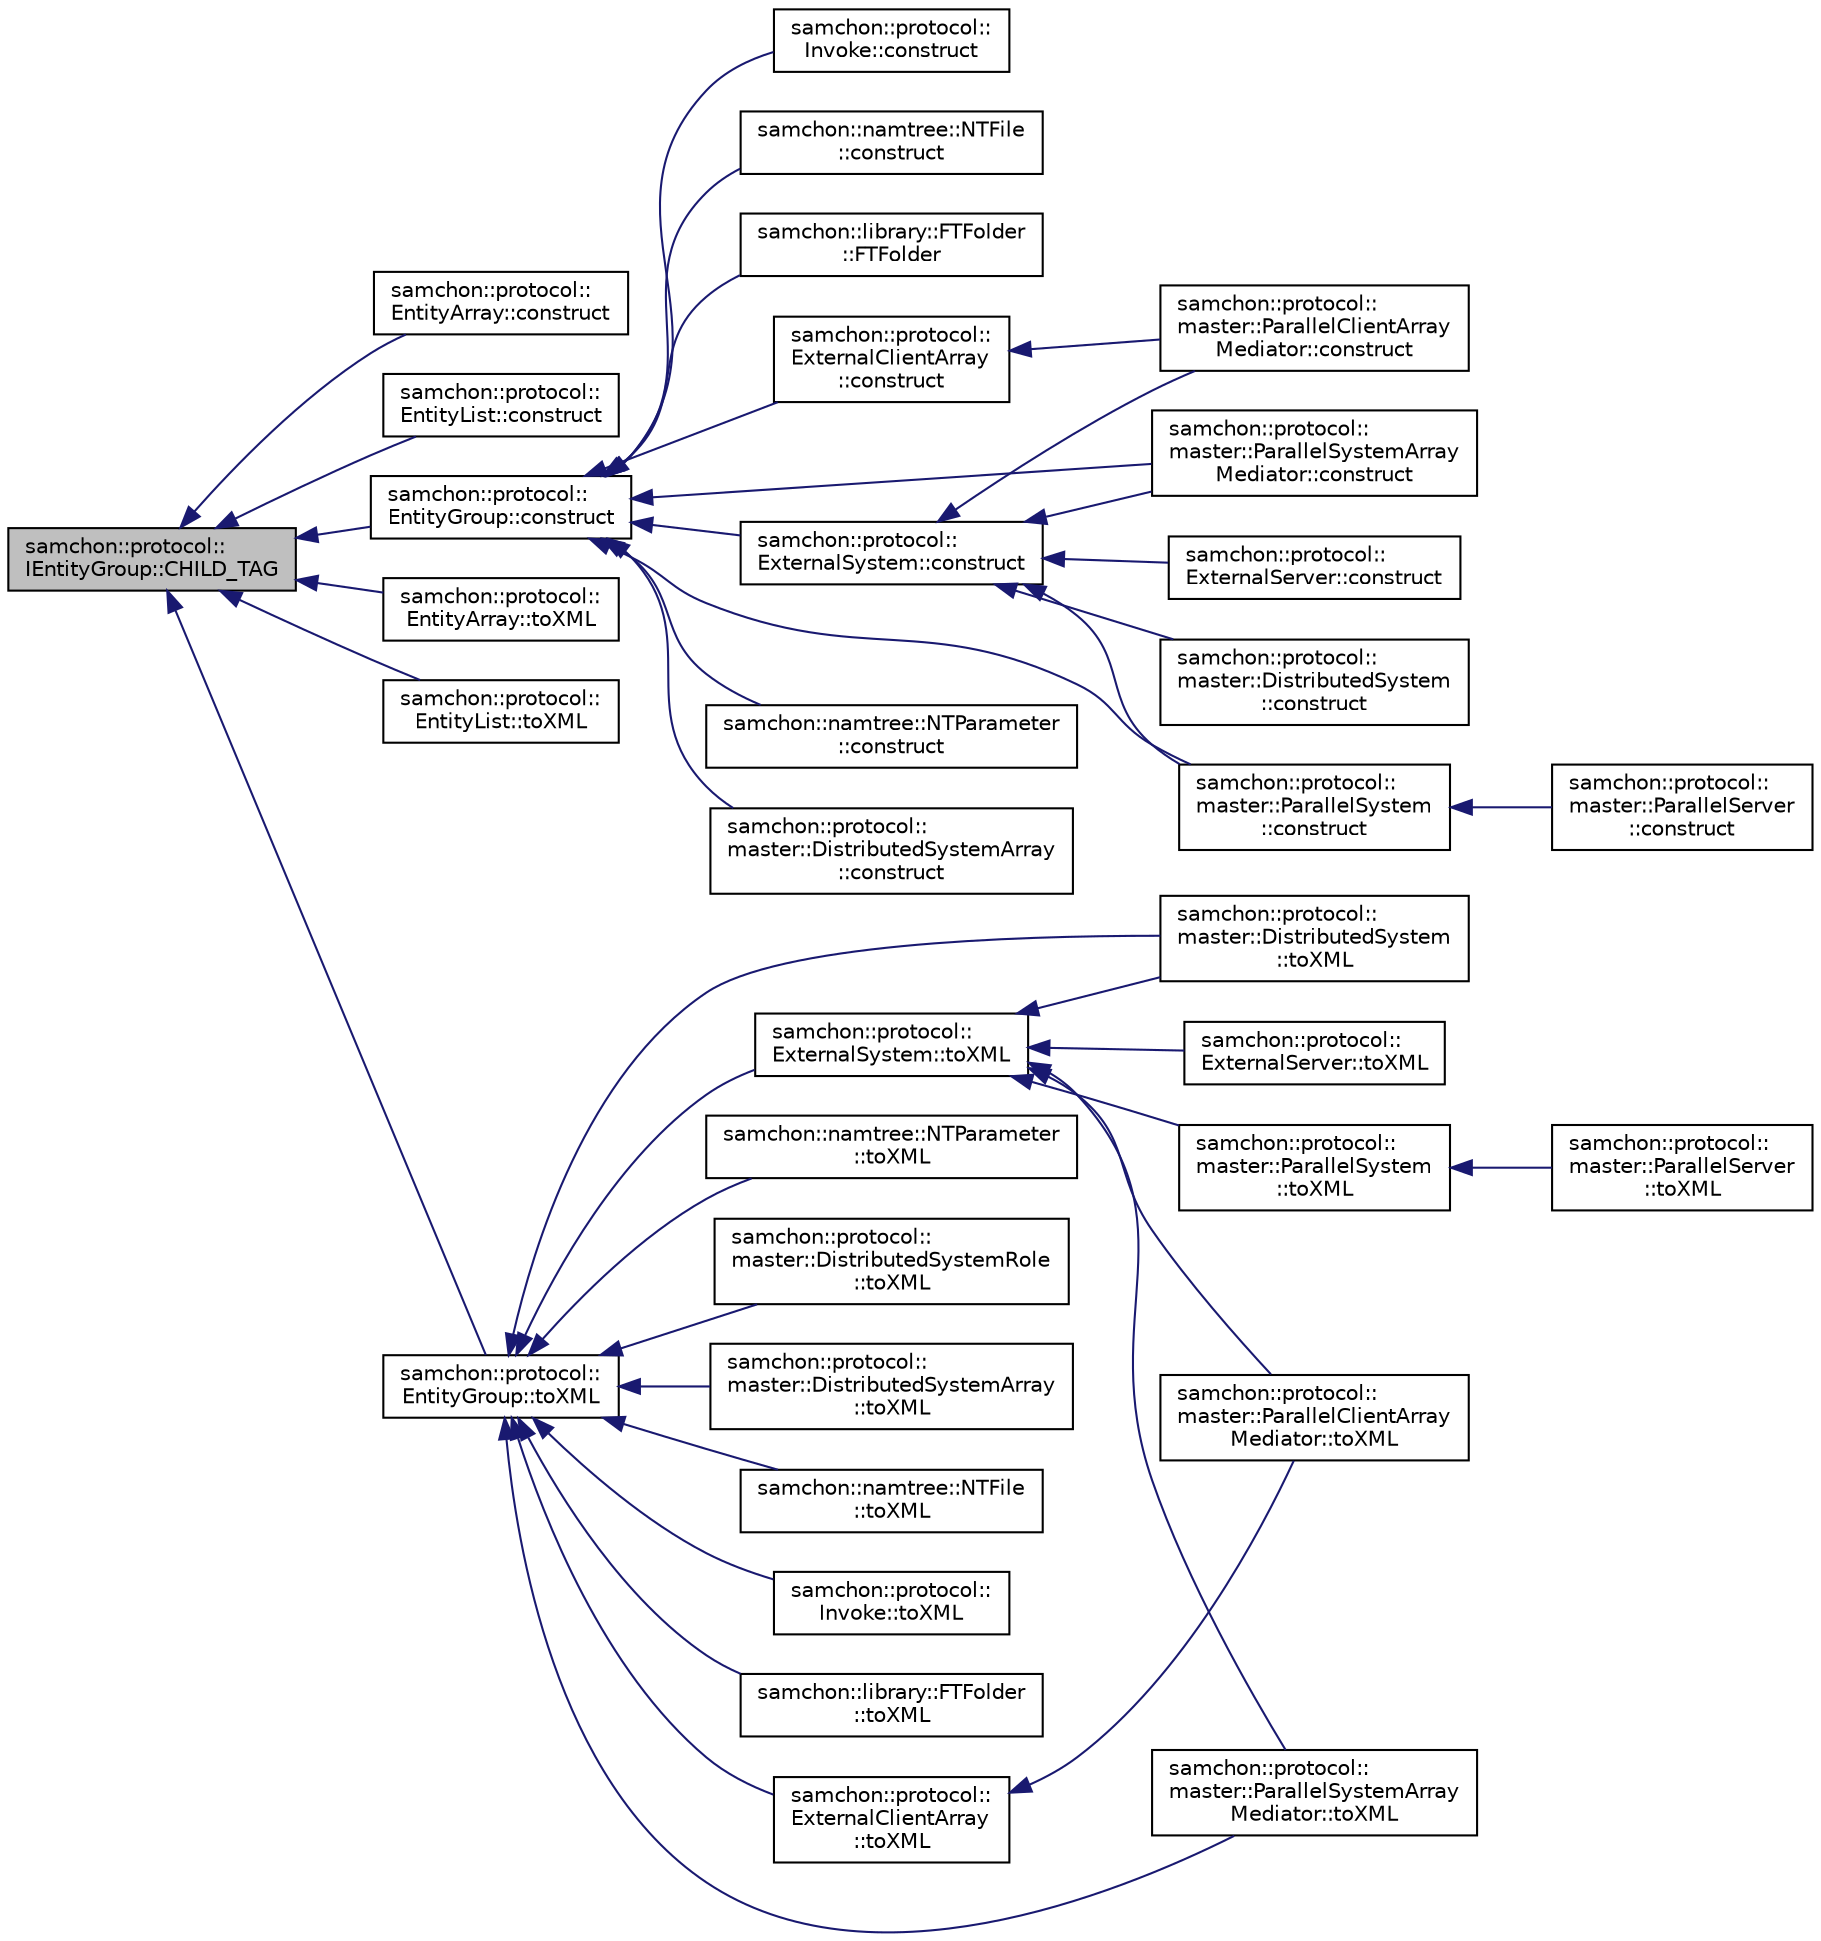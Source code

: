 digraph "samchon::protocol::IEntityGroup::CHILD_TAG"
{
  edge [fontname="Helvetica",fontsize="10",labelfontname="Helvetica",labelfontsize="10"];
  node [fontname="Helvetica",fontsize="10",shape=record];
  rankdir="LR";
  Node1 [label="samchon::protocol::\lIEntityGroup::CHILD_TAG",height=0.2,width=0.4,color="black", fillcolor="grey75", style="filled", fontcolor="black"];
  Node1 -> Node2 [dir="back",color="midnightblue",fontsize="10",style="solid",fontname="Helvetica"];
  Node2 [label="samchon::protocol::\lEntityArray::construct",height=0.2,width=0.4,color="black", fillcolor="white", style="filled",URL="$dc/d8d/classsamchon_1_1protocol_1_1EntityArray.html#a9fb4ee7db15b230c4c6608af2514114f",tooltip="Construct data of the Entity from an XML object. "];
  Node1 -> Node3 [dir="back",color="midnightblue",fontsize="10",style="solid",fontname="Helvetica"];
  Node3 [label="samchon::protocol::\lEntityList::construct",height=0.2,width=0.4,color="black", fillcolor="white", style="filled",URL="$d6/d5a/classsamchon_1_1protocol_1_1EntityList.html#a88e7e4f721f9d4c9244998751adcac7d",tooltip="Construct data of the Entity from an XML object. "];
  Node1 -> Node4 [dir="back",color="midnightblue",fontsize="10",style="solid",fontname="Helvetica"];
  Node4 [label="samchon::protocol::\lEntityGroup::construct",height=0.2,width=0.4,color="black", fillcolor="white", style="filled",URL="$d4/deb/classsamchon_1_1protocol_1_1EntityGroup.html#ab20cac19627b4c1392d0053266bf1bfd",tooltip="Construct data of the Entity from an XML object. "];
  Node4 -> Node5 [dir="back",color="midnightblue",fontsize="10",style="solid",fontname="Helvetica"];
  Node5 [label="samchon::protocol::\lExternalClientArray\l::construct",height=0.2,width=0.4,color="black", fillcolor="white", style="filled",URL="$d8/d47/classsamchon_1_1protocol_1_1ExternalClientArray.html#ad17e1133100963b527b1b043057072a9",tooltip="Construct data of the Entity from an XML object. "];
  Node5 -> Node6 [dir="back",color="midnightblue",fontsize="10",style="solid",fontname="Helvetica"];
  Node6 [label="samchon::protocol::\lmaster::ParallelClientArray\lMediator::construct",height=0.2,width=0.4,color="black", fillcolor="white", style="filled",URL="$d4/d53/classsamchon_1_1protocol_1_1master_1_1ParallelClientArrayMediator.html#a6cc4f92dce0b7b6ead791e7ec038b2f8",tooltip="Construct data of the Entity from an XML object. "];
  Node4 -> Node7 [dir="back",color="midnightblue",fontsize="10",style="solid",fontname="Helvetica"];
  Node7 [label="samchon::namtree::NTParameter\l::construct",height=0.2,width=0.4,color="black", fillcolor="white", style="filled",URL="$db/d29/classsamchon_1_1namtree_1_1NTParameter.html#a93c95109474886e7ffdd389343d69a7f",tooltip="Construct data of the Entity from an XML object. "];
  Node4 -> Node8 [dir="back",color="midnightblue",fontsize="10",style="solid",fontname="Helvetica"];
  Node8 [label="samchon::protocol::\lmaster::ParallelSystemArray\lMediator::construct",height=0.2,width=0.4,color="black", fillcolor="white", style="filled",URL="$d3/d18/classsamchon_1_1protocol_1_1master_1_1ParallelSystemArrayMediator.html#a95d9dd461f99f9a2b2008709dcdce90e",tooltip="Construct data of the Entity from an XML object. "];
  Node4 -> Node9 [dir="back",color="midnightblue",fontsize="10",style="solid",fontname="Helvetica"];
  Node9 [label="samchon::protocol::\lmaster::DistributedSystemArray\l::construct",height=0.2,width=0.4,color="black", fillcolor="white", style="filled",URL="$d3/d88/classsamchon_1_1protocol_1_1master_1_1DistributedSystemArray.html#ad57f9f69800c1af5f820f500ff0aab4b",tooltip="Construct data of the Entity from an XML object. "];
  Node4 -> Node10 [dir="back",color="midnightblue",fontsize="10",style="solid",fontname="Helvetica"];
  Node10 [label="samchon::protocol::\lInvoke::construct",height=0.2,width=0.4,color="black", fillcolor="white", style="filled",URL="$d8/d82/classsamchon_1_1protocol_1_1Invoke.html#a6cf4af5c5c6e983f6f04bd89c5a8c32f",tooltip="Construct data of the Entity from an XML object. "];
  Node4 -> Node11 [dir="back",color="midnightblue",fontsize="10",style="solid",fontname="Helvetica"];
  Node11 [label="samchon::protocol::\lExternalSystem::construct",height=0.2,width=0.4,color="black", fillcolor="white", style="filled",URL="$df/d42/classsamchon_1_1protocol_1_1ExternalSystem.html#afe91fe78a1f53f8078907ed094998e38",tooltip="Construct data of the Entity from an XML object. "];
  Node11 -> Node6 [dir="back",color="midnightblue",fontsize="10",style="solid",fontname="Helvetica"];
  Node11 -> Node12 [dir="back",color="midnightblue",fontsize="10",style="solid",fontname="Helvetica"];
  Node12 [label="samchon::protocol::\lExternalServer::construct",height=0.2,width=0.4,color="black", fillcolor="white", style="filled",URL="$df/d4a/classsamchon_1_1protocol_1_1ExternalServer.html#a97b92f1102ad1d656172734db44933de",tooltip="Construct data of the Entity from an XML object. "];
  Node11 -> Node8 [dir="back",color="midnightblue",fontsize="10",style="solid",fontname="Helvetica"];
  Node11 -> Node13 [dir="back",color="midnightblue",fontsize="10",style="solid",fontname="Helvetica"];
  Node13 [label="samchon::protocol::\lmaster::ParallelSystem\l::construct",height=0.2,width=0.4,color="black", fillcolor="white", style="filled",URL="$d9/d6b/classsamchon_1_1protocol_1_1master_1_1ParallelSystem.html#abcd5cabda3dece97aecc41b681975a2c",tooltip="Construct data of the Entity from an XML object. "];
  Node13 -> Node14 [dir="back",color="midnightblue",fontsize="10",style="solid",fontname="Helvetica"];
  Node14 [label="samchon::protocol::\lmaster::ParallelServer\l::construct",height=0.2,width=0.4,color="black", fillcolor="white", style="filled",URL="$d1/da1/classsamchon_1_1protocol_1_1master_1_1ParallelServer.html#ad948277651e9a18ccb2d4c4db9b48aa9",tooltip="Construct data of the Entity from an XML object. "];
  Node11 -> Node15 [dir="back",color="midnightblue",fontsize="10",style="solid",fontname="Helvetica"];
  Node15 [label="samchon::protocol::\lmaster::DistributedSystem\l::construct",height=0.2,width=0.4,color="black", fillcolor="white", style="filled",URL="$db/d2d/classsamchon_1_1protocol_1_1master_1_1DistributedSystem.html#ae35016aacd19a8c45be8cab33b33847b",tooltip="Construct data of the Entity from an XML object. "];
  Node4 -> Node13 [dir="back",color="midnightblue",fontsize="10",style="solid",fontname="Helvetica"];
  Node4 -> Node16 [dir="back",color="midnightblue",fontsize="10",style="solid",fontname="Helvetica"];
  Node16 [label="samchon::namtree::NTFile\l::construct",height=0.2,width=0.4,color="black", fillcolor="white", style="filled",URL="$d2/da2/classsamchon_1_1namtree_1_1NTFile.html#a427297829a52eaab4f7d36581a453bb2",tooltip="Construct data of the Entity from an XML object. "];
  Node4 -> Node17 [dir="back",color="midnightblue",fontsize="10",style="solid",fontname="Helvetica"];
  Node17 [label="samchon::library::FTFolder\l::FTFolder",height=0.2,width=0.4,color="black", fillcolor="white", style="filled",URL="$d2/db1/classsamchon_1_1library_1_1FTFolder.html#a239844ddbc9b72c3a384b341ec5b49d7",tooltip="Construct from factory and parent folder. "];
  Node1 -> Node18 [dir="back",color="midnightblue",fontsize="10",style="solid",fontname="Helvetica"];
  Node18 [label="samchon::protocol::\lEntityArray::toXML",height=0.2,width=0.4,color="black", fillcolor="white", style="filled",URL="$dc/d8d/classsamchon_1_1protocol_1_1EntityArray.html#ac1eb753e85f9b925a6dc5eae82ba93ed",tooltip="Get an XML object represents the EntityArray. "];
  Node1 -> Node19 [dir="back",color="midnightblue",fontsize="10",style="solid",fontname="Helvetica"];
  Node19 [label="samchon::protocol::\lEntityList::toXML",height=0.2,width=0.4,color="black", fillcolor="white", style="filled",URL="$d6/d5a/classsamchon_1_1protocol_1_1EntityList.html#a24cb6805565abcd6241d279366bbefb9",tooltip="Get an XML object represents the EntityList. "];
  Node1 -> Node20 [dir="back",color="midnightblue",fontsize="10",style="solid",fontname="Helvetica"];
  Node20 [label="samchon::protocol::\lEntityGroup::toXML",height=0.2,width=0.4,color="black", fillcolor="white", style="filled",URL="$d4/deb/classsamchon_1_1protocol_1_1EntityGroup.html#ad97994c60480c70a72082760ca6868a6",tooltip="Get an XML object represents the EntityGroup. "];
  Node20 -> Node21 [dir="back",color="midnightblue",fontsize="10",style="solid",fontname="Helvetica"];
  Node21 [label="samchon::library::FTFolder\l::toXML",height=0.2,width=0.4,color="black", fillcolor="white", style="filled",URL="$d2/db1/classsamchon_1_1library_1_1FTFolder.html#ac201f16ab2ea8715ce6d53cb2e8a14b8",tooltip="Get an XML object represents the Entity. "];
  Node20 -> Node22 [dir="back",color="midnightblue",fontsize="10",style="solid",fontname="Helvetica"];
  Node22 [label="samchon::protocol::\lExternalClientArray\l::toXML",height=0.2,width=0.4,color="black", fillcolor="white", style="filled",URL="$d8/d47/classsamchon_1_1protocol_1_1ExternalClientArray.html#a6d88201e6331bd7f4a05fdeff1e4ff8a",tooltip="Get an XML object represents the EntityGroup. "];
  Node22 -> Node23 [dir="back",color="midnightblue",fontsize="10",style="solid",fontname="Helvetica"];
  Node23 [label="samchon::protocol::\lmaster::ParallelClientArray\lMediator::toXML",height=0.2,width=0.4,color="black", fillcolor="white", style="filled",URL="$d4/d53/classsamchon_1_1protocol_1_1master_1_1ParallelClientArrayMediator.html#aba8100920e4a1fe3a4959f7587a9e648",tooltip="Get an XML object represents the EntityGroup. "];
  Node20 -> Node24 [dir="back",color="midnightblue",fontsize="10",style="solid",fontname="Helvetica"];
  Node24 [label="samchon::protocol::\lmaster::ParallelSystemArray\lMediator::toXML",height=0.2,width=0.4,color="black", fillcolor="white", style="filled",URL="$d3/d18/classsamchon_1_1protocol_1_1master_1_1ParallelSystemArrayMediator.html#ad20c5c37d8b08413dfdfcbe0f9c4329d",tooltip="Get an XML object represents the EntityGroup. "];
  Node20 -> Node25 [dir="back",color="midnightblue",fontsize="10",style="solid",fontname="Helvetica"];
  Node25 [label="samchon::namtree::NTParameter\l::toXML",height=0.2,width=0.4,color="black", fillcolor="white", style="filled",URL="$db/d29/classsamchon_1_1namtree_1_1NTParameter.html#a8bf1a6962f9eb92485b83b6d414e8671",tooltip="Get an XML object represents the Entity. "];
  Node20 -> Node26 [dir="back",color="midnightblue",fontsize="10",style="solid",fontname="Helvetica"];
  Node26 [label="samchon::protocol::\lmaster::DistributedSystemRole\l::toXML",height=0.2,width=0.4,color="black", fillcolor="white", style="filled",URL="$d1/d16/classsamchon_1_1protocol_1_1master_1_1DistributedSystemRole.html#ad9cc5c37f994af9619ac49e5a3223ba8",tooltip="Get an XML object represents the Entity. "];
  Node20 -> Node27 [dir="back",color="midnightblue",fontsize="10",style="solid",fontname="Helvetica"];
  Node27 [label="samchon::protocol::\lmaster::DistributedSystemArray\l::toXML",height=0.2,width=0.4,color="black", fillcolor="white", style="filled",URL="$d3/d88/classsamchon_1_1protocol_1_1master_1_1DistributedSystemArray.html#a70f6678d5e4e2e762e9ee6799b29db65",tooltip="Get an XML object represents the EntityGroup. "];
  Node20 -> Node28 [dir="back",color="midnightblue",fontsize="10",style="solid",fontname="Helvetica"];
  Node28 [label="samchon::protocol::\lExternalSystem::toXML",height=0.2,width=0.4,color="black", fillcolor="white", style="filled",URL="$df/d42/classsamchon_1_1protocol_1_1ExternalSystem.html#a44a0d48f00a26ea1bbe00936c6ea3c34",tooltip="Get an XML object represents the EntityGroup. "];
  Node28 -> Node23 [dir="back",color="midnightblue",fontsize="10",style="solid",fontname="Helvetica"];
  Node28 -> Node29 [dir="back",color="midnightblue",fontsize="10",style="solid",fontname="Helvetica"];
  Node29 [label="samchon::protocol::\lExternalServer::toXML",height=0.2,width=0.4,color="black", fillcolor="white", style="filled",URL="$df/d4a/classsamchon_1_1protocol_1_1ExternalServer.html#a505a1d39ba21af65c06ffd8f351e5fe7",tooltip="Get an XML object represents the EntityGroup. "];
  Node28 -> Node24 [dir="back",color="midnightblue",fontsize="10",style="solid",fontname="Helvetica"];
  Node28 -> Node30 [dir="back",color="midnightblue",fontsize="10",style="solid",fontname="Helvetica"];
  Node30 [label="samchon::protocol::\lmaster::ParallelSystem\l::toXML",height=0.2,width=0.4,color="black", fillcolor="white", style="filled",URL="$d9/d6b/classsamchon_1_1protocol_1_1master_1_1ParallelSystem.html#a6666927b280b7b3a55f394ce2bc845fb",tooltip="Get an XML object represents the EntityGroup. "];
  Node30 -> Node31 [dir="back",color="midnightblue",fontsize="10",style="solid",fontname="Helvetica"];
  Node31 [label="samchon::protocol::\lmaster::ParallelServer\l::toXML",height=0.2,width=0.4,color="black", fillcolor="white", style="filled",URL="$d1/da1/classsamchon_1_1protocol_1_1master_1_1ParallelServer.html#a65fc91acb6029cd484e7e60837434b21",tooltip="Get an XML object represents the EntityGroup. "];
  Node28 -> Node32 [dir="back",color="midnightblue",fontsize="10",style="solid",fontname="Helvetica"];
  Node32 [label="samchon::protocol::\lmaster::DistributedSystem\l::toXML",height=0.2,width=0.4,color="black", fillcolor="white", style="filled",URL="$db/d2d/classsamchon_1_1protocol_1_1master_1_1DistributedSystem.html#ab55701180d96b33cd2a0eebeb0b2b050",tooltip="Get an XML object represents the EntityGroup. "];
  Node20 -> Node33 [dir="back",color="midnightblue",fontsize="10",style="solid",fontname="Helvetica"];
  Node33 [label="samchon::namtree::NTFile\l::toXML",height=0.2,width=0.4,color="black", fillcolor="white", style="filled",URL="$d2/da2/classsamchon_1_1namtree_1_1NTFile.html#afbde5d2ccb95701423a937d26e3d865a",tooltip="Get an XML object represents the Entity. "];
  Node20 -> Node32 [dir="back",color="midnightblue",fontsize="10",style="solid",fontname="Helvetica"];
  Node20 -> Node34 [dir="back",color="midnightblue",fontsize="10",style="solid",fontname="Helvetica"];
  Node34 [label="samchon::protocol::\lInvoke::toXML",height=0.2,width=0.4,color="black", fillcolor="white", style="filled",URL="$d8/d82/classsamchon_1_1protocol_1_1Invoke.html#a49e805c44b843b098359a7fe0ae1a1ac",tooltip="Get an XML object represents the EntityGroup. "];
}
